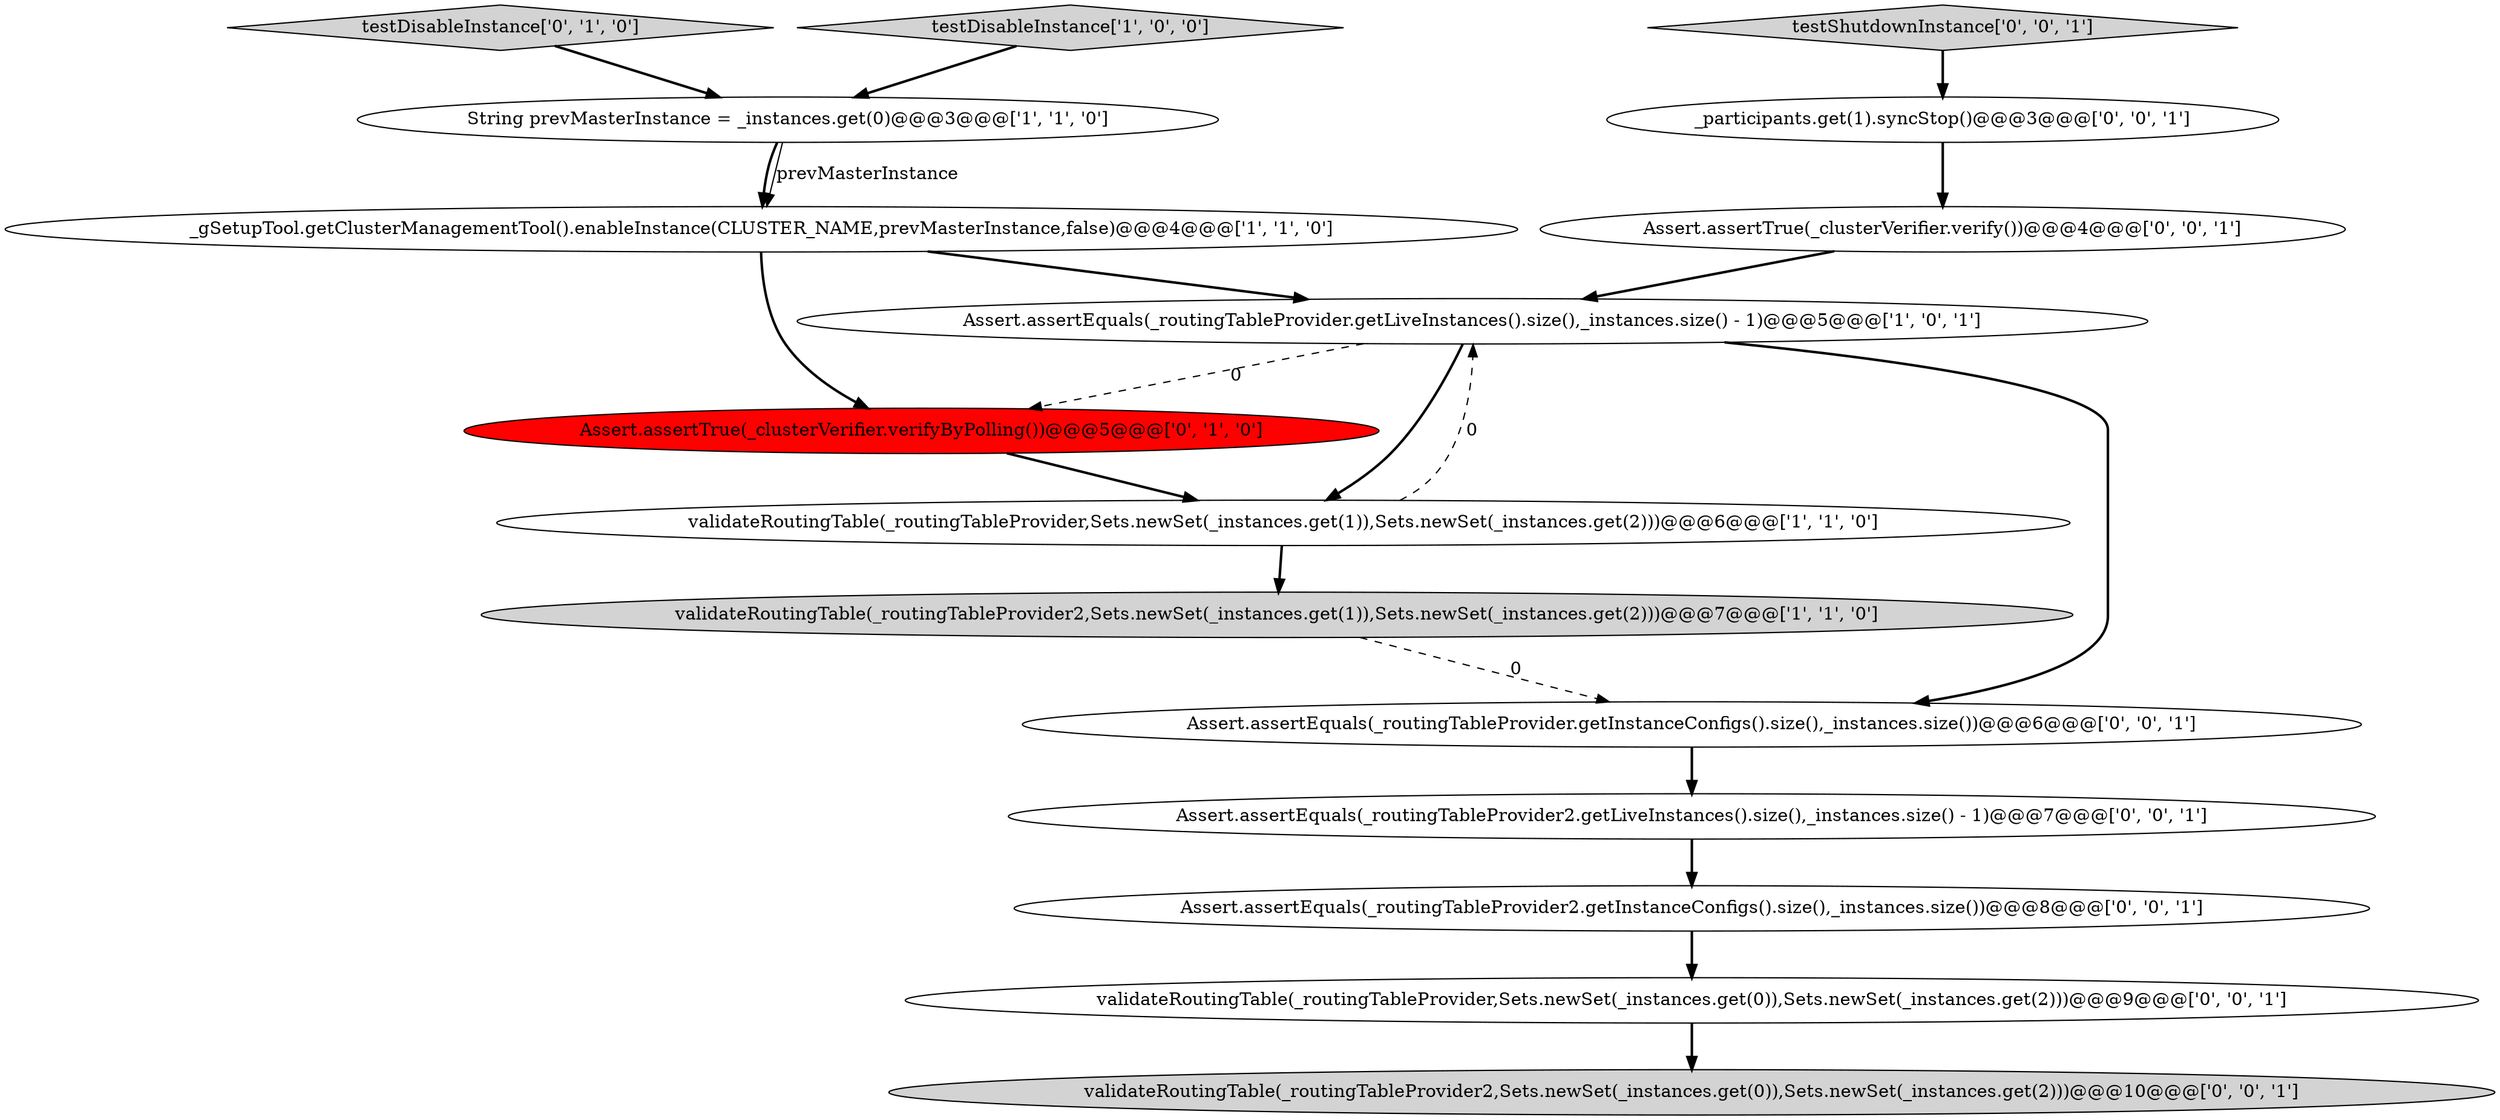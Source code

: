 digraph {
9 [style = filled, label = "Assert.assertTrue(_clusterVerifier.verify())@@@4@@@['0', '0', '1']", fillcolor = white, shape = ellipse image = "AAA0AAABBB3BBB"];
3 [style = filled, label = "_gSetupTool.getClusterManagementTool().enableInstance(CLUSTER_NAME,prevMasterInstance,false)@@@4@@@['1', '1', '0']", fillcolor = white, shape = ellipse image = "AAA0AAABBB1BBB"];
5 [style = filled, label = "validateRoutingTable(_routingTableProvider2,Sets.newSet(_instances.get(1)),Sets.newSet(_instances.get(2)))@@@7@@@['1', '1', '0']", fillcolor = lightgray, shape = ellipse image = "AAA0AAABBB1BBB"];
10 [style = filled, label = "Assert.assertEquals(_routingTableProvider.getInstanceConfigs().size(),_instances.size())@@@6@@@['0', '0', '1']", fillcolor = white, shape = ellipse image = "AAA0AAABBB3BBB"];
15 [style = filled, label = "testShutdownInstance['0', '0', '1']", fillcolor = lightgray, shape = diamond image = "AAA0AAABBB3BBB"];
1 [style = filled, label = "validateRoutingTable(_routingTableProvider,Sets.newSet(_instances.get(1)),Sets.newSet(_instances.get(2)))@@@6@@@['1', '1', '0']", fillcolor = white, shape = ellipse image = "AAA0AAABBB1BBB"];
6 [style = filled, label = "Assert.assertTrue(_clusterVerifier.verifyByPolling())@@@5@@@['0', '1', '0']", fillcolor = red, shape = ellipse image = "AAA1AAABBB2BBB"];
12 [style = filled, label = "validateRoutingTable(_routingTableProvider2,Sets.newSet(_instances.get(0)),Sets.newSet(_instances.get(2)))@@@10@@@['0', '0', '1']", fillcolor = lightgray, shape = ellipse image = "AAA0AAABBB3BBB"];
7 [style = filled, label = "testDisableInstance['0', '1', '0']", fillcolor = lightgray, shape = diamond image = "AAA0AAABBB2BBB"];
2 [style = filled, label = "String prevMasterInstance = _instances.get(0)@@@3@@@['1', '1', '0']", fillcolor = white, shape = ellipse image = "AAA0AAABBB1BBB"];
11 [style = filled, label = "Assert.assertEquals(_routingTableProvider2.getInstanceConfigs().size(),_instances.size())@@@8@@@['0', '0', '1']", fillcolor = white, shape = ellipse image = "AAA0AAABBB3BBB"];
13 [style = filled, label = "Assert.assertEquals(_routingTableProvider2.getLiveInstances().size(),_instances.size() - 1)@@@7@@@['0', '0', '1']", fillcolor = white, shape = ellipse image = "AAA0AAABBB3BBB"];
14 [style = filled, label = "validateRoutingTable(_routingTableProvider,Sets.newSet(_instances.get(0)),Sets.newSet(_instances.get(2)))@@@9@@@['0', '0', '1']", fillcolor = white, shape = ellipse image = "AAA0AAABBB3BBB"];
4 [style = filled, label = "testDisableInstance['1', '0', '0']", fillcolor = lightgray, shape = diamond image = "AAA0AAABBB1BBB"];
8 [style = filled, label = "_participants.get(1).syncStop()@@@3@@@['0', '0', '1']", fillcolor = white, shape = ellipse image = "AAA0AAABBB3BBB"];
0 [style = filled, label = "Assert.assertEquals(_routingTableProvider.getLiveInstances().size(),_instances.size() - 1)@@@5@@@['1', '0', '1']", fillcolor = white, shape = ellipse image = "AAA0AAABBB1BBB"];
1->5 [style = bold, label=""];
6->1 [style = bold, label=""];
3->6 [style = bold, label=""];
0->10 [style = bold, label=""];
4->2 [style = bold, label=""];
1->0 [style = dashed, label="0"];
9->0 [style = bold, label=""];
10->13 [style = bold, label=""];
5->10 [style = dashed, label="0"];
11->14 [style = bold, label=""];
7->2 [style = bold, label=""];
0->1 [style = bold, label=""];
13->11 [style = bold, label=""];
15->8 [style = bold, label=""];
14->12 [style = bold, label=""];
3->0 [style = bold, label=""];
2->3 [style = bold, label=""];
0->6 [style = dashed, label="0"];
8->9 [style = bold, label=""];
2->3 [style = solid, label="prevMasterInstance"];
}
